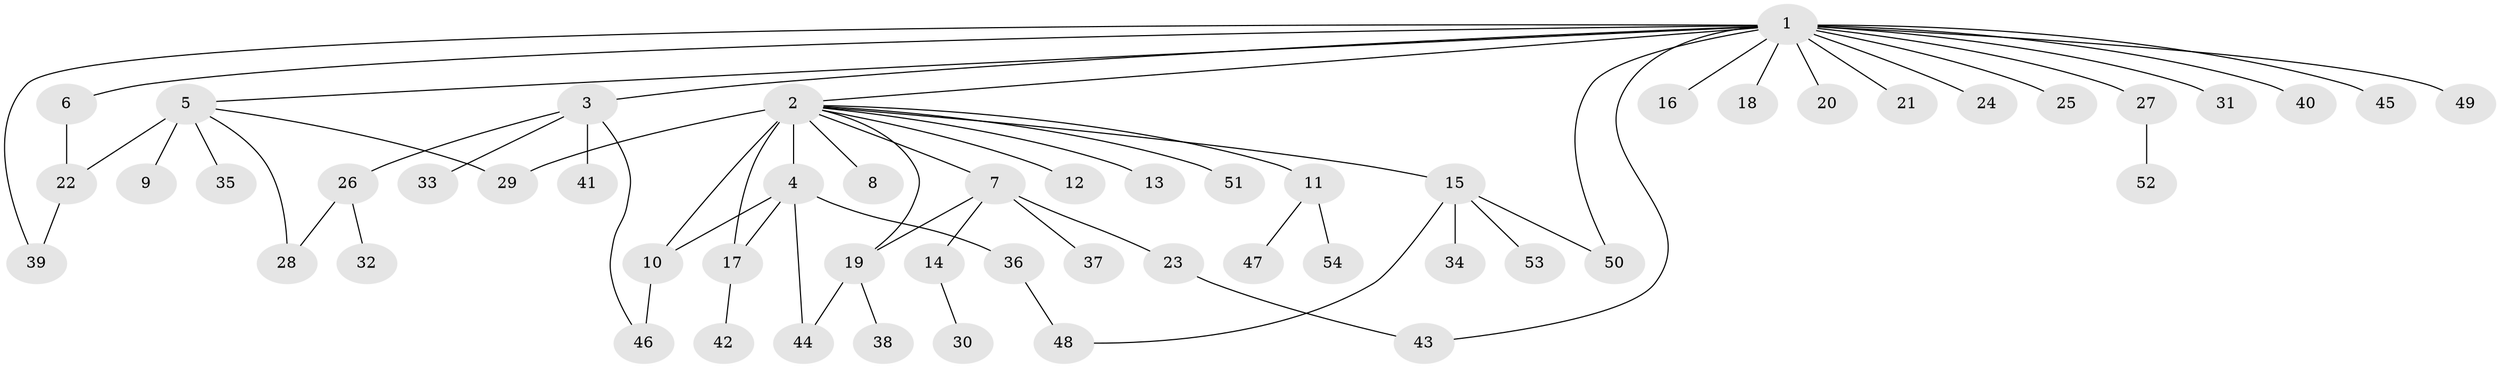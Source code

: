 // original degree distribution, {20: 0.009259259259259259, 25: 0.009259259259259259, 9: 0.018518518518518517, 1: 0.5555555555555556, 2: 0.25925925925925924, 6: 0.018518518518518517, 5: 0.018518518518518517, 4: 0.046296296296296294, 3: 0.06481481481481481}
// Generated by graph-tools (version 1.1) at 2025/35/03/09/25 02:35:25]
// undirected, 54 vertices, 65 edges
graph export_dot {
graph [start="1"]
  node [color=gray90,style=filled];
  1;
  2;
  3;
  4;
  5;
  6;
  7;
  8;
  9;
  10;
  11;
  12;
  13;
  14;
  15;
  16;
  17;
  18;
  19;
  20;
  21;
  22;
  23;
  24;
  25;
  26;
  27;
  28;
  29;
  30;
  31;
  32;
  33;
  34;
  35;
  36;
  37;
  38;
  39;
  40;
  41;
  42;
  43;
  44;
  45;
  46;
  47;
  48;
  49;
  50;
  51;
  52;
  53;
  54;
  1 -- 2 [weight=1.0];
  1 -- 3 [weight=1.0];
  1 -- 5 [weight=1.0];
  1 -- 6 [weight=1.0];
  1 -- 16 [weight=1.0];
  1 -- 18 [weight=1.0];
  1 -- 20 [weight=1.0];
  1 -- 21 [weight=1.0];
  1 -- 24 [weight=1.0];
  1 -- 25 [weight=1.0];
  1 -- 27 [weight=1.0];
  1 -- 31 [weight=1.0];
  1 -- 39 [weight=1.0];
  1 -- 40 [weight=1.0];
  1 -- 43 [weight=1.0];
  1 -- 45 [weight=1.0];
  1 -- 49 [weight=1.0];
  1 -- 50 [weight=1.0];
  2 -- 4 [weight=12.0];
  2 -- 7 [weight=1.0];
  2 -- 8 [weight=1.0];
  2 -- 10 [weight=1.0];
  2 -- 11 [weight=1.0];
  2 -- 12 [weight=1.0];
  2 -- 13 [weight=1.0];
  2 -- 15 [weight=1.0];
  2 -- 17 [weight=1.0];
  2 -- 19 [weight=1.0];
  2 -- 29 [weight=1.0];
  2 -- 51 [weight=1.0];
  3 -- 26 [weight=1.0];
  3 -- 33 [weight=1.0];
  3 -- 41 [weight=3.0];
  3 -- 46 [weight=1.0];
  4 -- 10 [weight=1.0];
  4 -- 17 [weight=1.0];
  4 -- 36 [weight=1.0];
  4 -- 44 [weight=1.0];
  5 -- 9 [weight=2.0];
  5 -- 22 [weight=2.0];
  5 -- 28 [weight=1.0];
  5 -- 29 [weight=1.0];
  5 -- 35 [weight=1.0];
  6 -- 22 [weight=2.0];
  7 -- 14 [weight=1.0];
  7 -- 19 [weight=1.0];
  7 -- 23 [weight=1.0];
  7 -- 37 [weight=1.0];
  10 -- 46 [weight=3.0];
  11 -- 47 [weight=1.0];
  11 -- 54 [weight=1.0];
  14 -- 30 [weight=2.0];
  15 -- 34 [weight=1.0];
  15 -- 48 [weight=1.0];
  15 -- 50 [weight=1.0];
  15 -- 53 [weight=1.0];
  17 -- 42 [weight=1.0];
  19 -- 38 [weight=1.0];
  19 -- 44 [weight=1.0];
  22 -- 39 [weight=1.0];
  23 -- 43 [weight=1.0];
  26 -- 28 [weight=1.0];
  26 -- 32 [weight=1.0];
  27 -- 52 [weight=1.0];
  36 -- 48 [weight=1.0];
}
